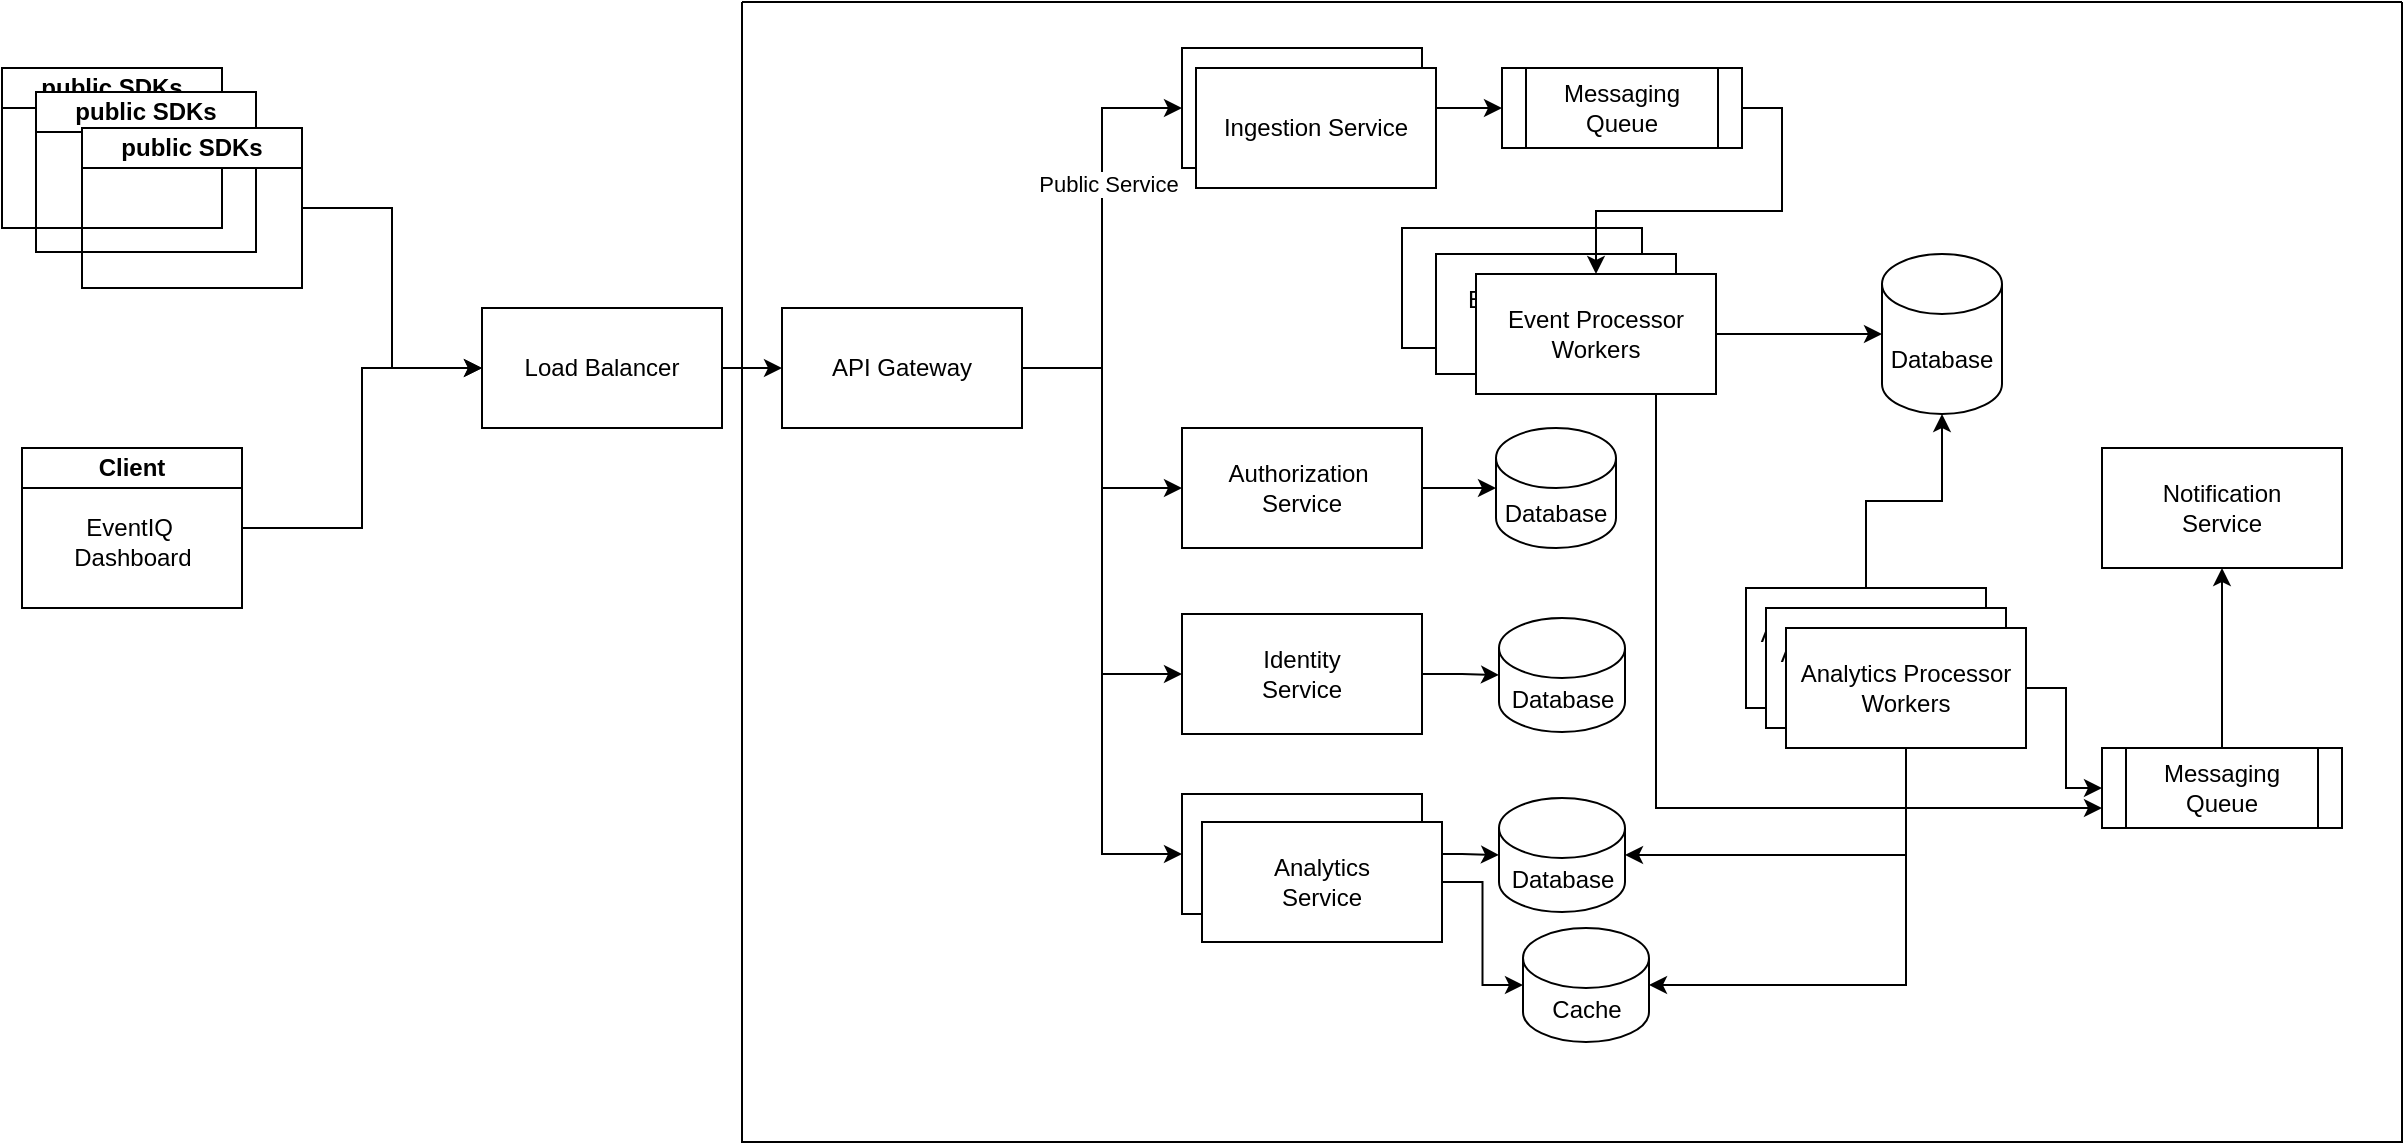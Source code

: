<mxfile version="27.1.1">
  <diagram name="Page-1" id="uRKK1xIH7CD04WsVfkaa">
    <mxGraphModel dx="1426" dy="777" grid="1" gridSize="10" guides="1" tooltips="1" connect="1" arrows="1" fold="1" page="1" pageScale="1" pageWidth="850" pageHeight="1100" math="0" shadow="0">
      <root>
        <mxCell id="0" />
        <mxCell id="1" parent="0" />
        <mxCell id="VZAJ2W_UoIGjEGMNmVgp-9" style="edgeStyle=orthogonalEdgeStyle;rounded=0;orthogonalLoop=1;jettySize=auto;html=1;exitX=1;exitY=0.5;exitDx=0;exitDy=0;entryX=0;entryY=0.5;entryDx=0;entryDy=0;" edge="1" parent="1" source="VZAJ2W_UoIGjEGMNmVgp-2" target="VZAJ2W_UoIGjEGMNmVgp-3">
          <mxGeometry relative="1" as="geometry" />
        </mxCell>
        <mxCell id="VZAJ2W_UoIGjEGMNmVgp-2" value="Client" style="swimlane;whiteSpace=wrap;html=1;startSize=20;" vertex="1" parent="1">
          <mxGeometry x="30" y="340" width="110" height="80" as="geometry" />
        </mxCell>
        <mxCell id="VZAJ2W_UoIGjEGMNmVgp-14" value="EventIQ&amp;nbsp;&lt;div&gt;Dashboard&lt;/div&gt;" style="text;html=1;align=center;verticalAlign=middle;resizable=0;points=[];autosize=1;strokeColor=none;fillColor=none;" vertex="1" parent="VZAJ2W_UoIGjEGMNmVgp-2">
          <mxGeometry x="15" y="27" width="80" height="40" as="geometry" />
        </mxCell>
        <mxCell id="VZAJ2W_UoIGjEGMNmVgp-7" style="edgeStyle=orthogonalEdgeStyle;rounded=0;orthogonalLoop=1;jettySize=auto;html=1;exitX=1;exitY=0.5;exitDx=0;exitDy=0;entryX=0;entryY=0.5;entryDx=0;entryDy=0;" edge="1" parent="1" source="VZAJ2W_UoIGjEGMNmVgp-3" target="VZAJ2W_UoIGjEGMNmVgp-4">
          <mxGeometry relative="1" as="geometry" />
        </mxCell>
        <mxCell id="VZAJ2W_UoIGjEGMNmVgp-3" value="Load Balancer" style="rounded=0;whiteSpace=wrap;html=1;" vertex="1" parent="1">
          <mxGeometry x="260" y="270" width="120" height="60" as="geometry" />
        </mxCell>
        <mxCell id="VZAJ2W_UoIGjEGMNmVgp-8" style="edgeStyle=orthogonalEdgeStyle;rounded=0;orthogonalLoop=1;jettySize=auto;html=1;exitX=1;exitY=0.5;exitDx=0;exitDy=0;entryX=0;entryY=0.5;entryDx=0;entryDy=0;" edge="1" parent="1" source="VZAJ2W_UoIGjEGMNmVgp-4" target="VZAJ2W_UoIGjEGMNmVgp-6">
          <mxGeometry relative="1" as="geometry" />
        </mxCell>
        <mxCell id="VZAJ2W_UoIGjEGMNmVgp-31" value="Public Service" style="edgeLabel;html=1;align=center;verticalAlign=middle;resizable=0;points=[];" vertex="1" connectable="0" parent="VZAJ2W_UoIGjEGMNmVgp-8">
          <mxGeometry x="0.263" y="-3" relative="1" as="geometry">
            <mxPoint as="offset" />
          </mxGeometry>
        </mxCell>
        <mxCell id="VZAJ2W_UoIGjEGMNmVgp-32" style="edgeStyle=orthogonalEdgeStyle;rounded=0;orthogonalLoop=1;jettySize=auto;html=1;exitX=1;exitY=0.5;exitDx=0;exitDy=0;entryX=0;entryY=0.5;entryDx=0;entryDy=0;" edge="1" parent="1" source="VZAJ2W_UoIGjEGMNmVgp-4" target="VZAJ2W_UoIGjEGMNmVgp-30">
          <mxGeometry relative="1" as="geometry" />
        </mxCell>
        <mxCell id="VZAJ2W_UoIGjEGMNmVgp-34" style="edgeStyle=orthogonalEdgeStyle;rounded=0;orthogonalLoop=1;jettySize=auto;html=1;exitX=1;exitY=0.5;exitDx=0;exitDy=0;entryX=0;entryY=0.5;entryDx=0;entryDy=0;" edge="1" parent="1" source="VZAJ2W_UoIGjEGMNmVgp-4" target="VZAJ2W_UoIGjEGMNmVgp-33">
          <mxGeometry relative="1" as="geometry" />
        </mxCell>
        <mxCell id="VZAJ2W_UoIGjEGMNmVgp-47" style="edgeStyle=orthogonalEdgeStyle;rounded=0;orthogonalLoop=1;jettySize=auto;html=1;exitX=1;exitY=0.5;exitDx=0;exitDy=0;entryX=0;entryY=0.5;entryDx=0;entryDy=0;" edge="1" parent="1" source="VZAJ2W_UoIGjEGMNmVgp-4" target="VZAJ2W_UoIGjEGMNmVgp-44">
          <mxGeometry relative="1" as="geometry" />
        </mxCell>
        <mxCell id="VZAJ2W_UoIGjEGMNmVgp-4" value="API Gateway" style="rounded=0;whiteSpace=wrap;html=1;" vertex="1" parent="1">
          <mxGeometry x="410" y="270" width="120" height="60" as="geometry" />
        </mxCell>
        <mxCell id="VZAJ2W_UoIGjEGMNmVgp-25" style="edgeStyle=orthogonalEdgeStyle;rounded=0;orthogonalLoop=1;jettySize=auto;html=1;exitX=1;exitY=0.5;exitDx=0;exitDy=0;entryX=0;entryY=0.5;entryDx=0;entryDy=0;" edge="1" parent="1" source="VZAJ2W_UoIGjEGMNmVgp-6" target="VZAJ2W_UoIGjEGMNmVgp-21">
          <mxGeometry relative="1" as="geometry" />
        </mxCell>
        <mxCell id="VZAJ2W_UoIGjEGMNmVgp-6" value="Ingestion Service" style="rounded=0;whiteSpace=wrap;html=1;" vertex="1" parent="1">
          <mxGeometry x="610" y="140" width="120" height="60" as="geometry" />
        </mxCell>
        <mxCell id="VZAJ2W_UoIGjEGMNmVgp-10" value="public SDKs" style="swimlane;whiteSpace=wrap;html=1;startSize=20;" vertex="1" parent="1">
          <mxGeometry x="20" y="150" width="110" height="80" as="geometry" />
        </mxCell>
        <mxCell id="VZAJ2W_UoIGjEGMNmVgp-11" value="public SDKs" style="swimlane;whiteSpace=wrap;html=1;startSize=20;" vertex="1" parent="1">
          <mxGeometry x="37" y="162" width="110" height="80" as="geometry" />
        </mxCell>
        <mxCell id="VZAJ2W_UoIGjEGMNmVgp-13" style="edgeStyle=orthogonalEdgeStyle;rounded=0;orthogonalLoop=1;jettySize=auto;html=1;exitX=1;exitY=0.5;exitDx=0;exitDy=0;entryX=0;entryY=0.5;entryDx=0;entryDy=0;" edge="1" parent="1" source="VZAJ2W_UoIGjEGMNmVgp-12" target="VZAJ2W_UoIGjEGMNmVgp-3">
          <mxGeometry relative="1" as="geometry" />
        </mxCell>
        <mxCell id="VZAJ2W_UoIGjEGMNmVgp-12" value="public SDKs" style="swimlane;whiteSpace=wrap;html=1;startSize=20;" vertex="1" parent="1">
          <mxGeometry x="60" y="180" width="110" height="80" as="geometry" />
        </mxCell>
        <mxCell id="VZAJ2W_UoIGjEGMNmVgp-21" value="Messaging Queue" style="shape=process;whiteSpace=wrap;html=1;backgroundOutline=1;" vertex="1" parent="1">
          <mxGeometry x="770" y="150" width="120" height="40" as="geometry" />
        </mxCell>
        <mxCell id="VZAJ2W_UoIGjEGMNmVgp-22" value="Event Processor Workers" style="rounded=0;whiteSpace=wrap;html=1;" vertex="1" parent="1">
          <mxGeometry x="720" y="230" width="120" height="60" as="geometry" />
        </mxCell>
        <mxCell id="VZAJ2W_UoIGjEGMNmVgp-23" value="Event Processor Workers" style="rounded=0;whiteSpace=wrap;html=1;" vertex="1" parent="1">
          <mxGeometry x="737" y="243" width="120" height="60" as="geometry" />
        </mxCell>
        <mxCell id="VZAJ2W_UoIGjEGMNmVgp-63" style="edgeStyle=orthogonalEdgeStyle;rounded=0;orthogonalLoop=1;jettySize=auto;html=1;exitX=0.75;exitY=1;exitDx=0;exitDy=0;entryX=0;entryY=0.75;entryDx=0;entryDy=0;" edge="1" parent="1" source="VZAJ2W_UoIGjEGMNmVgp-24" target="VZAJ2W_UoIGjEGMNmVgp-60">
          <mxGeometry relative="1" as="geometry" />
        </mxCell>
        <mxCell id="VZAJ2W_UoIGjEGMNmVgp-24" value="Event Processor Workers" style="rounded=0;whiteSpace=wrap;html=1;" vertex="1" parent="1">
          <mxGeometry x="757" y="253" width="120" height="60" as="geometry" />
        </mxCell>
        <mxCell id="VZAJ2W_UoIGjEGMNmVgp-27" style="edgeStyle=orthogonalEdgeStyle;rounded=0;orthogonalLoop=1;jettySize=auto;html=1;exitX=1;exitY=0.5;exitDx=0;exitDy=0;entryX=0.5;entryY=0;entryDx=0;entryDy=0;" edge="1" parent="1" source="VZAJ2W_UoIGjEGMNmVgp-21" target="VZAJ2W_UoIGjEGMNmVgp-24">
          <mxGeometry relative="1" as="geometry" />
        </mxCell>
        <mxCell id="VZAJ2W_UoIGjEGMNmVgp-28" value="Database" style="shape=cylinder3;whiteSpace=wrap;html=1;boundedLbl=1;backgroundOutline=1;size=15;" vertex="1" parent="1">
          <mxGeometry x="960" y="243" width="60" height="80" as="geometry" />
        </mxCell>
        <mxCell id="VZAJ2W_UoIGjEGMNmVgp-29" style="edgeStyle=orthogonalEdgeStyle;rounded=0;orthogonalLoop=1;jettySize=auto;html=1;exitX=1;exitY=0.5;exitDx=0;exitDy=0;entryX=0;entryY=0.5;entryDx=0;entryDy=0;entryPerimeter=0;" edge="1" parent="1" source="VZAJ2W_UoIGjEGMNmVgp-24" target="VZAJ2W_UoIGjEGMNmVgp-28">
          <mxGeometry relative="1" as="geometry" />
        </mxCell>
        <mxCell id="VZAJ2W_UoIGjEGMNmVgp-37" style="edgeStyle=orthogonalEdgeStyle;rounded=0;orthogonalLoop=1;jettySize=auto;html=1;exitX=1;exitY=0.5;exitDx=0;exitDy=0;" edge="1" parent="1" source="VZAJ2W_UoIGjEGMNmVgp-30" target="VZAJ2W_UoIGjEGMNmVgp-35">
          <mxGeometry relative="1" as="geometry" />
        </mxCell>
        <mxCell id="VZAJ2W_UoIGjEGMNmVgp-30" value="Authorization&amp;nbsp;&lt;div&gt;Service&lt;/div&gt;" style="rounded=0;whiteSpace=wrap;html=1;" vertex="1" parent="1">
          <mxGeometry x="610" y="330" width="120" height="60" as="geometry" />
        </mxCell>
        <mxCell id="VZAJ2W_UoIGjEGMNmVgp-40" style="edgeStyle=orthogonalEdgeStyle;rounded=0;orthogonalLoop=1;jettySize=auto;html=1;exitX=1;exitY=0.5;exitDx=0;exitDy=0;" edge="1" parent="1" source="VZAJ2W_UoIGjEGMNmVgp-33" target="VZAJ2W_UoIGjEGMNmVgp-36">
          <mxGeometry relative="1" as="geometry" />
        </mxCell>
        <mxCell id="VZAJ2W_UoIGjEGMNmVgp-33" value="&lt;div&gt;Identity&lt;/div&gt;&lt;div&gt;Service&lt;/div&gt;" style="rounded=0;whiteSpace=wrap;html=1;" vertex="1" parent="1">
          <mxGeometry x="610" y="423" width="120" height="60" as="geometry" />
        </mxCell>
        <mxCell id="VZAJ2W_UoIGjEGMNmVgp-35" value="Database" style="shape=cylinder3;whiteSpace=wrap;html=1;boundedLbl=1;backgroundOutline=1;size=15;" vertex="1" parent="1">
          <mxGeometry x="767" y="330" width="60" height="60" as="geometry" />
        </mxCell>
        <mxCell id="VZAJ2W_UoIGjEGMNmVgp-36" value="Database" style="shape=cylinder3;whiteSpace=wrap;html=1;boundedLbl=1;backgroundOutline=1;size=15;" vertex="1" parent="1">
          <mxGeometry x="768.5" y="425" width="63" height="57" as="geometry" />
        </mxCell>
        <mxCell id="VZAJ2W_UoIGjEGMNmVgp-41" value="" style="swimlane;startSize=0;" vertex="1" parent="1">
          <mxGeometry x="390" y="117" width="830" height="570" as="geometry">
            <mxRectangle x="390" y="117" width="50" height="40" as="alternateBounds" />
          </mxGeometry>
        </mxCell>
        <mxCell id="VZAJ2W_UoIGjEGMNmVgp-43" style="edgeStyle=orthogonalEdgeStyle;rounded=0;orthogonalLoop=1;jettySize=auto;html=1;exitX=1;exitY=0.5;exitDx=0;exitDy=0;" edge="1" parent="VZAJ2W_UoIGjEGMNmVgp-41" source="VZAJ2W_UoIGjEGMNmVgp-44" target="VZAJ2W_UoIGjEGMNmVgp-45">
          <mxGeometry relative="1" as="geometry" />
        </mxCell>
        <mxCell id="VZAJ2W_UoIGjEGMNmVgp-44" value="&lt;div&gt;&lt;span style=&quot;background-color: transparent; color: light-dark(rgb(0, 0, 0), rgb(255, 255, 255));&quot;&gt;Analytics&lt;/span&gt;&lt;/div&gt;&lt;div&gt;&lt;span style=&quot;background-color: transparent; color: light-dark(rgb(0, 0, 0), rgb(255, 255, 255));&quot;&gt;Service&lt;/span&gt;&lt;/div&gt;" style="rounded=0;whiteSpace=wrap;html=1;" vertex="1" parent="VZAJ2W_UoIGjEGMNmVgp-41">
          <mxGeometry x="220" y="396" width="120" height="60" as="geometry" />
        </mxCell>
        <mxCell id="VZAJ2W_UoIGjEGMNmVgp-45" value="Database" style="shape=cylinder3;whiteSpace=wrap;html=1;boundedLbl=1;backgroundOutline=1;size=15;" vertex="1" parent="VZAJ2W_UoIGjEGMNmVgp-41">
          <mxGeometry x="378.5" y="398" width="63" height="57" as="geometry" />
        </mxCell>
        <mxCell id="VZAJ2W_UoIGjEGMNmVgp-46" value="&lt;div&gt;&lt;span style=&quot;background-color: transparent; color: light-dark(rgb(0, 0, 0), rgb(255, 255, 255));&quot;&gt;Analytics&lt;/span&gt;&lt;/div&gt;&lt;div&gt;&lt;span style=&quot;background-color: transparent; color: light-dark(rgb(0, 0, 0), rgb(255, 255, 255));&quot;&gt;Service&lt;/span&gt;&lt;/div&gt;" style="rounded=0;whiteSpace=wrap;html=1;" vertex="1" parent="VZAJ2W_UoIGjEGMNmVgp-41">
          <mxGeometry x="230" y="410" width="120" height="60" as="geometry" />
        </mxCell>
        <mxCell id="VZAJ2W_UoIGjEGMNmVgp-48" value="Cache" style="shape=cylinder3;whiteSpace=wrap;html=1;boundedLbl=1;backgroundOutline=1;size=15;" vertex="1" parent="VZAJ2W_UoIGjEGMNmVgp-41">
          <mxGeometry x="390.5" y="463" width="63" height="57" as="geometry" />
        </mxCell>
        <mxCell id="VZAJ2W_UoIGjEGMNmVgp-50" style="edgeStyle=orthogonalEdgeStyle;rounded=0;orthogonalLoop=1;jettySize=auto;html=1;exitX=1;exitY=0.5;exitDx=0;exitDy=0;entryX=0;entryY=0.5;entryDx=0;entryDy=0;entryPerimeter=0;" edge="1" parent="VZAJ2W_UoIGjEGMNmVgp-41" source="VZAJ2W_UoIGjEGMNmVgp-46" target="VZAJ2W_UoIGjEGMNmVgp-48">
          <mxGeometry relative="1" as="geometry" />
        </mxCell>
        <mxCell id="VZAJ2W_UoIGjEGMNmVgp-52" value="Analytics Processor Workers" style="rounded=0;whiteSpace=wrap;html=1;" vertex="1" parent="VZAJ2W_UoIGjEGMNmVgp-41">
          <mxGeometry x="502" y="293" width="120" height="60" as="geometry" />
        </mxCell>
        <mxCell id="VZAJ2W_UoIGjEGMNmVgp-54" value="Analytics Processor Workers" style="rounded=0;whiteSpace=wrap;html=1;" vertex="1" parent="VZAJ2W_UoIGjEGMNmVgp-41">
          <mxGeometry x="512" y="303" width="120" height="60" as="geometry" />
        </mxCell>
        <mxCell id="VZAJ2W_UoIGjEGMNmVgp-62" style="edgeStyle=orthogonalEdgeStyle;rounded=0;orthogonalLoop=1;jettySize=auto;html=1;exitX=1;exitY=0.5;exitDx=0;exitDy=0;entryX=0;entryY=0.5;entryDx=0;entryDy=0;" edge="1" parent="VZAJ2W_UoIGjEGMNmVgp-41" source="VZAJ2W_UoIGjEGMNmVgp-53" target="VZAJ2W_UoIGjEGMNmVgp-60">
          <mxGeometry relative="1" as="geometry" />
        </mxCell>
        <mxCell id="VZAJ2W_UoIGjEGMNmVgp-53" value="Analytics Processor Workers" style="rounded=0;whiteSpace=wrap;html=1;" vertex="1" parent="VZAJ2W_UoIGjEGMNmVgp-41">
          <mxGeometry x="522" y="313" width="120" height="60" as="geometry" />
        </mxCell>
        <mxCell id="VZAJ2W_UoIGjEGMNmVgp-56" style="edgeStyle=orthogonalEdgeStyle;rounded=0;orthogonalLoop=1;jettySize=auto;html=1;exitX=0.5;exitY=1;exitDx=0;exitDy=0;entryX=1;entryY=0.5;entryDx=0;entryDy=0;entryPerimeter=0;" edge="1" parent="VZAJ2W_UoIGjEGMNmVgp-41" source="VZAJ2W_UoIGjEGMNmVgp-53" target="VZAJ2W_UoIGjEGMNmVgp-45">
          <mxGeometry relative="1" as="geometry" />
        </mxCell>
        <mxCell id="VZAJ2W_UoIGjEGMNmVgp-57" style="edgeStyle=orthogonalEdgeStyle;rounded=0;orthogonalLoop=1;jettySize=auto;html=1;exitX=0.5;exitY=1;exitDx=0;exitDy=0;entryX=1;entryY=0.5;entryDx=0;entryDy=0;entryPerimeter=0;" edge="1" parent="VZAJ2W_UoIGjEGMNmVgp-41" source="VZAJ2W_UoIGjEGMNmVgp-53" target="VZAJ2W_UoIGjEGMNmVgp-48">
          <mxGeometry relative="1" as="geometry" />
        </mxCell>
        <mxCell id="VZAJ2W_UoIGjEGMNmVgp-61" style="edgeStyle=orthogonalEdgeStyle;rounded=0;orthogonalLoop=1;jettySize=auto;html=1;entryX=0.5;entryY=1;entryDx=0;entryDy=0;" edge="1" parent="VZAJ2W_UoIGjEGMNmVgp-41" source="VZAJ2W_UoIGjEGMNmVgp-60" target="VZAJ2W_UoIGjEGMNmVgp-59">
          <mxGeometry relative="1" as="geometry" />
        </mxCell>
        <mxCell id="VZAJ2W_UoIGjEGMNmVgp-59" value="Notification&lt;br&gt;Service" style="rounded=0;whiteSpace=wrap;html=1;" vertex="1" parent="VZAJ2W_UoIGjEGMNmVgp-41">
          <mxGeometry x="680" y="223" width="120" height="60" as="geometry" />
        </mxCell>
        <mxCell id="VZAJ2W_UoIGjEGMNmVgp-60" value="Messaging Queue" style="shape=process;whiteSpace=wrap;html=1;backgroundOutline=1;" vertex="1" parent="VZAJ2W_UoIGjEGMNmVgp-41">
          <mxGeometry x="680" y="373" width="120" height="40" as="geometry" />
        </mxCell>
        <mxCell id="VZAJ2W_UoIGjEGMNmVgp-42" value="Ingestion Service" style="rounded=0;whiteSpace=wrap;html=1;" vertex="1" parent="1">
          <mxGeometry x="617" y="150" width="120" height="60" as="geometry" />
        </mxCell>
        <mxCell id="VZAJ2W_UoIGjEGMNmVgp-55" style="edgeStyle=orthogonalEdgeStyle;rounded=0;orthogonalLoop=1;jettySize=auto;html=1;exitX=0.5;exitY=0;exitDx=0;exitDy=0;entryX=0.5;entryY=1;entryDx=0;entryDy=0;entryPerimeter=0;" edge="1" parent="1" source="VZAJ2W_UoIGjEGMNmVgp-52" target="VZAJ2W_UoIGjEGMNmVgp-28">
          <mxGeometry relative="1" as="geometry" />
        </mxCell>
      </root>
    </mxGraphModel>
  </diagram>
</mxfile>

